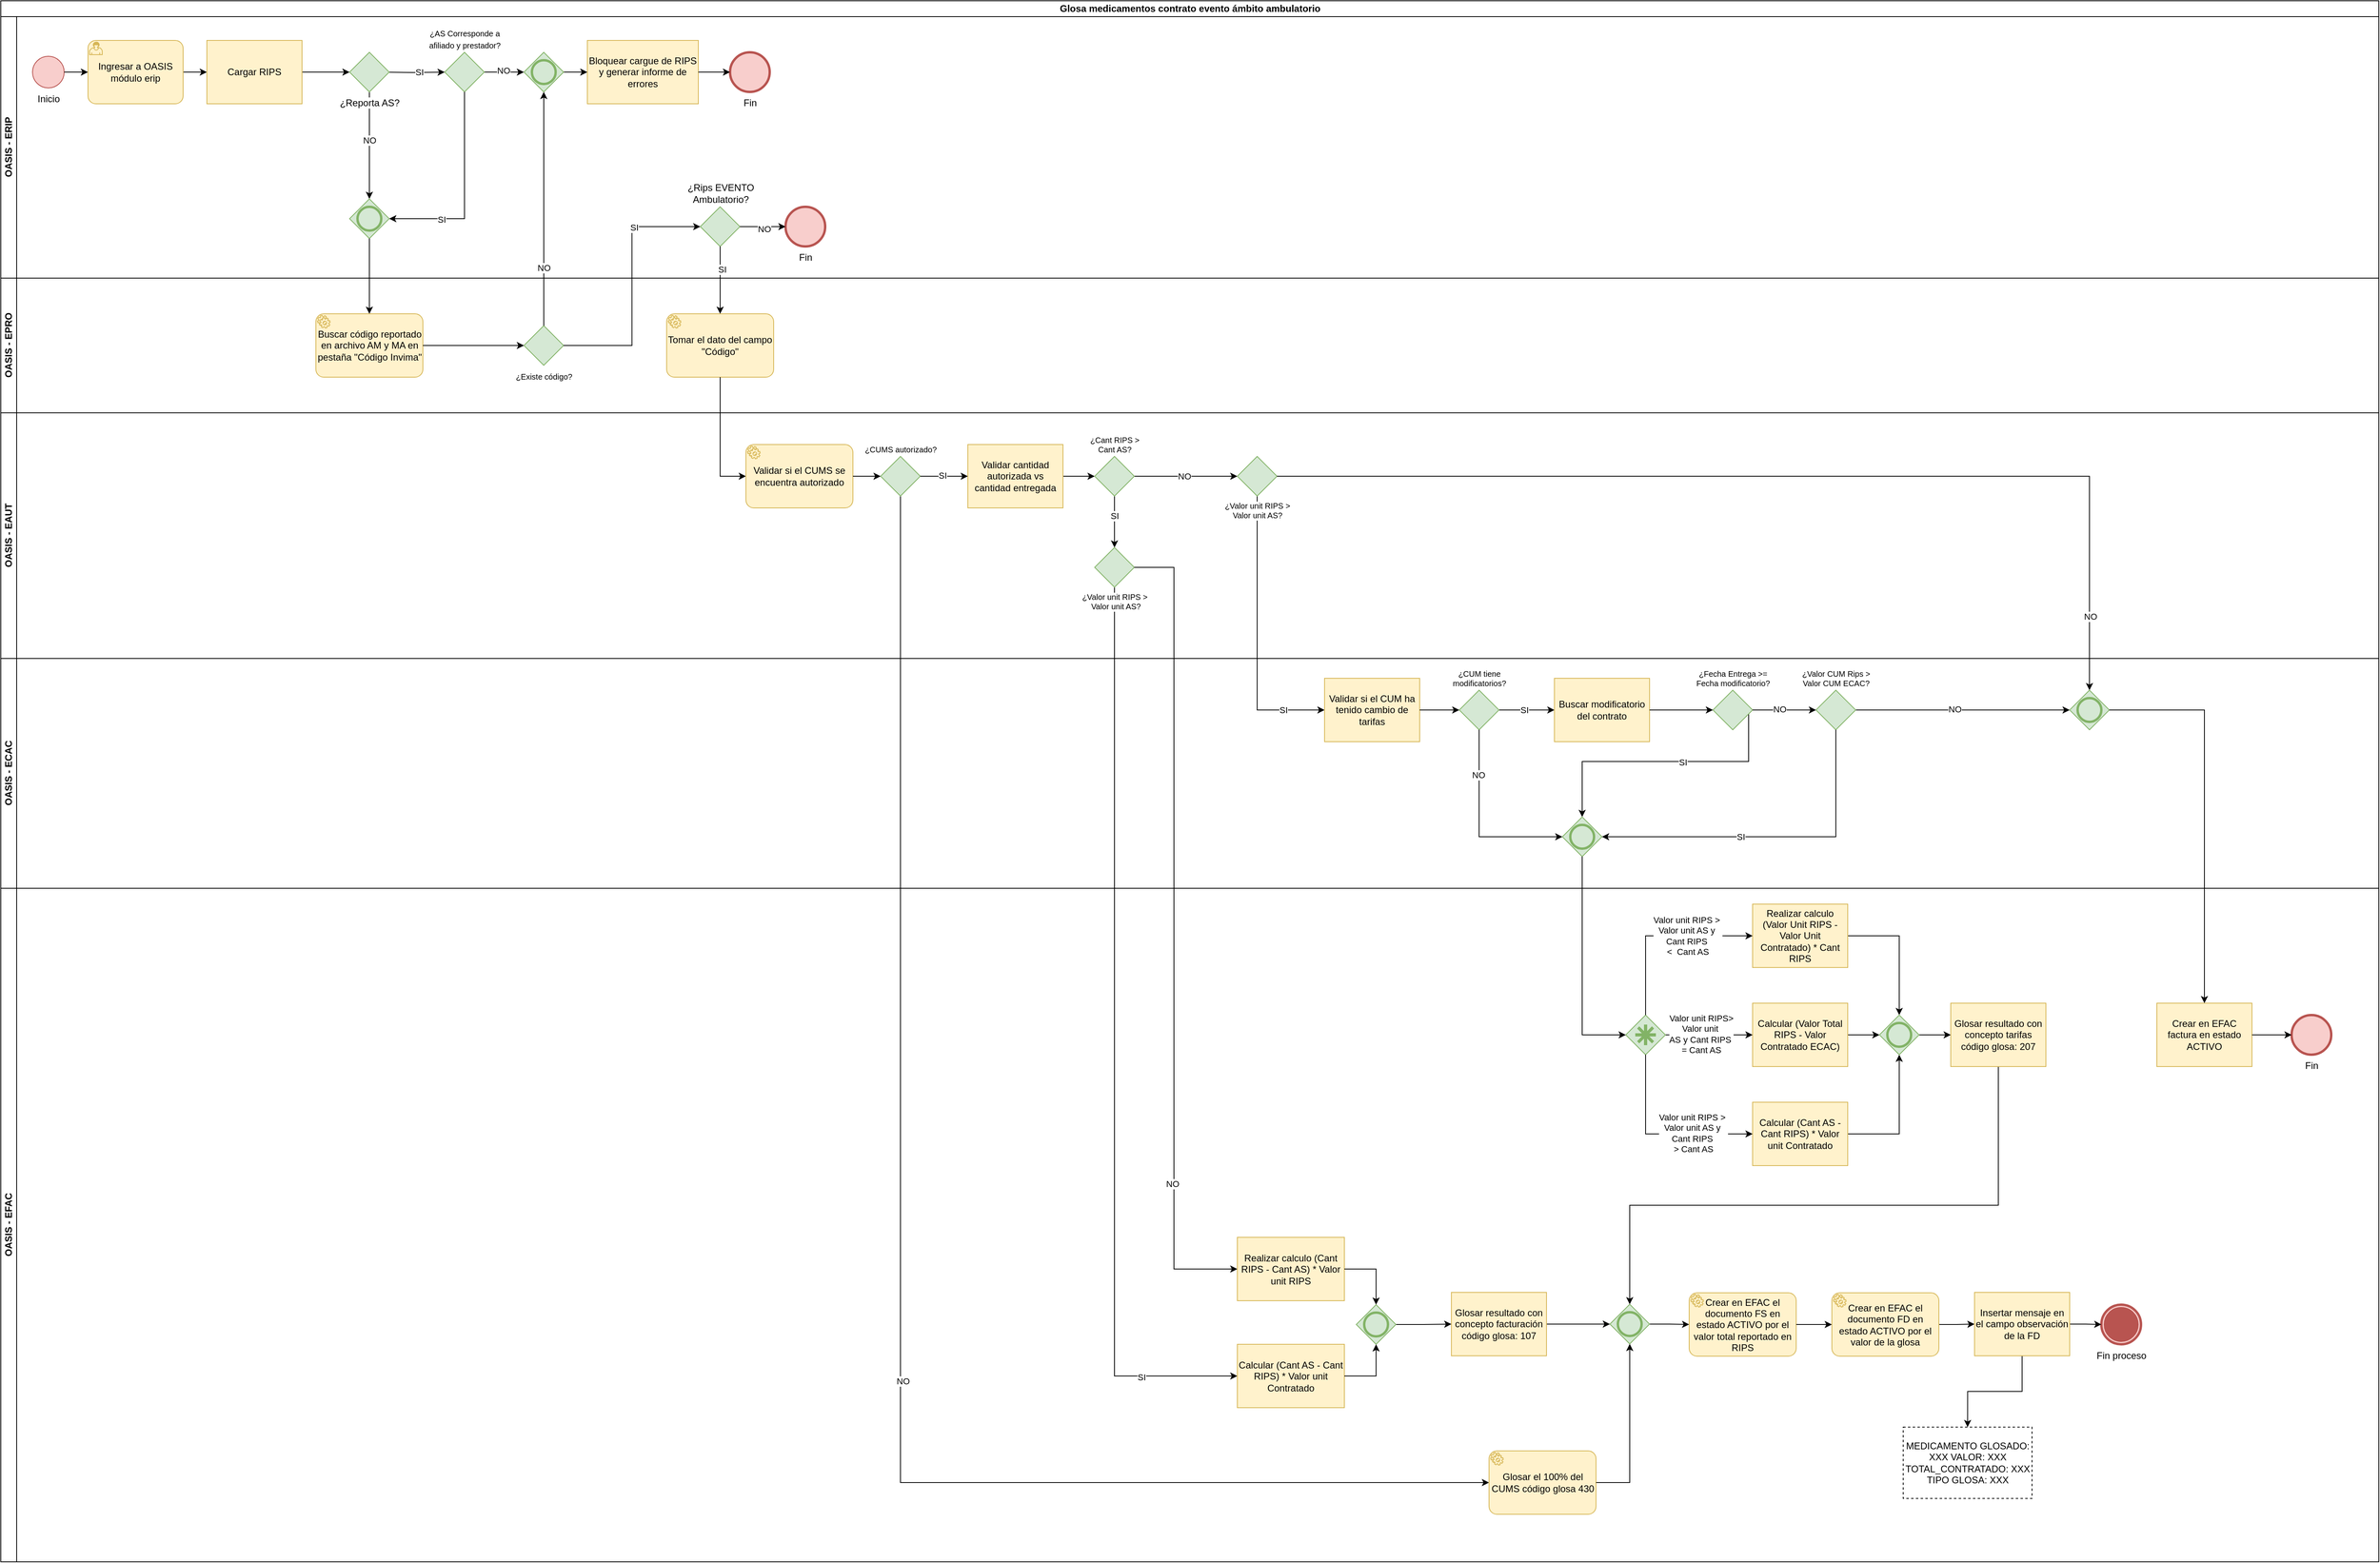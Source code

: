 <mxfile version="26.0.16">
  <diagram name="Página-1" id="6i_p-R7HKGtbfCE5hA1_">
    <mxGraphModel dx="1034" dy="690" grid="1" gridSize="10" guides="1" tooltips="1" connect="1" arrows="1" fold="1" page="1" pageScale="1" pageWidth="2000" pageHeight="1130" math="0" shadow="0">
      <root>
        <mxCell id="0" />
        <mxCell id="1" parent="0" />
        <mxCell id="3LwcX4oNFDxZzFYPkHVs-123" value="Glosa medicamentos contrato evento ámbito ambulatorio" style="swimlane;childLayout=stackLayout;resizeParent=1;resizeParentMax=0;horizontal=1;startSize=20;horizontalStack=0;html=1;" parent="1" vertex="1">
          <mxGeometry x="20" y="10" width="3000" height="1970" as="geometry" />
        </mxCell>
        <mxCell id="iVjvkwj3p_KeQu9TfVZr-87" style="edgeStyle=orthogonalEdgeStyle;rounded=0;orthogonalLoop=1;jettySize=auto;html=1;entryX=0;entryY=0.5;entryDx=0;entryDy=0;entryPerimeter=0;" parent="3LwcX4oNFDxZzFYPkHVs-123" source="iVjvkwj3p_KeQu9TfVZr-80" target="iVjvkwj3p_KeQu9TfVZr-60" edge="1">
          <mxGeometry relative="1" as="geometry">
            <mxPoint x="1640" y="895" as="targetPoint" />
            <Array as="points">
              <mxPoint x="1585" y="895" />
            </Array>
          </mxGeometry>
        </mxCell>
        <mxCell id="iVjvkwj3p_KeQu9TfVZr-92" value="SI" style="edgeLabel;html=1;align=center;verticalAlign=middle;resizable=0;points=[];" parent="iVjvkwj3p_KeQu9TfVZr-87" vertex="1" connectable="0">
          <mxGeometry x="0.713" relative="1" as="geometry">
            <mxPoint x="-1" as="offset" />
          </mxGeometry>
        </mxCell>
        <mxCell id="iVjvkwj3p_KeQu9TfVZr-85" style="edgeStyle=orthogonalEdgeStyle;rounded=0;orthogonalLoop=1;jettySize=auto;html=1;entryX=0;entryY=0.5;entryDx=0;entryDy=0;entryPerimeter=0;" parent="3LwcX4oNFDxZzFYPkHVs-123" source="iVjvkwj3p_KeQu9TfVZr-1" target="iVjvkwj3p_KeQu9TfVZr-309" edge="1">
          <mxGeometry relative="1" as="geometry">
            <Array as="points">
              <mxPoint x="1405" y="1735" />
            </Array>
          </mxGeometry>
        </mxCell>
        <mxCell id="iVjvkwj3p_KeQu9TfVZr-86" value="SI" style="edgeLabel;html=1;align=center;verticalAlign=middle;resizable=0;points=[];" parent="iVjvkwj3p_KeQu9TfVZr-85" vertex="1" connectable="0">
          <mxGeometry x="0.791" y="-1" relative="1" as="geometry">
            <mxPoint x="-1" as="offset" />
          </mxGeometry>
        </mxCell>
        <mxCell id="3LwcX4oNFDxZzFYPkHVs-124" value="OASIS - ERIP" style="swimlane;startSize=20;horizontal=0;html=1;" parent="3LwcX4oNFDxZzFYPkHVs-123" vertex="1">
          <mxGeometry y="20" width="3000" height="330" as="geometry" />
        </mxCell>
        <mxCell id="3LwcX4oNFDxZzFYPkHVs-130" value="Inicio" style="points=[[0.145,0.145,0],[0.5,0,0],[0.855,0.145,0],[1,0.5,0],[0.855,0.855,0],[0.5,1,0],[0.145,0.855,0],[0,0.5,0]];shape=mxgraph.bpmn.event;html=1;verticalLabelPosition=bottom;labelBackgroundColor=#ffffff;verticalAlign=top;align=center;perimeter=ellipsePerimeter;outlineConnect=0;aspect=fixed;outline=standard;symbol=general;fillColor=#f8cecc;strokeColor=#b85450;" parent="3LwcX4oNFDxZzFYPkHVs-124" vertex="1">
          <mxGeometry x="40" y="50" width="40" height="40" as="geometry" />
        </mxCell>
        <mxCell id="3LwcX4oNFDxZzFYPkHVs-133" style="edgeStyle=orthogonalEdgeStyle;rounded=0;orthogonalLoop=1;jettySize=auto;html=1;entryX=0;entryY=0.5;entryDx=0;entryDy=0;entryPerimeter=0;" parent="3LwcX4oNFDxZzFYPkHVs-124" source="3LwcX4oNFDxZzFYPkHVs-134" target="I6SyIY9X4S2mshl3AVVj-23" edge="1">
          <mxGeometry relative="1" as="geometry">
            <mxPoint x="270" y="70" as="targetPoint" />
          </mxGeometry>
        </mxCell>
        <mxCell id="3LwcX4oNFDxZzFYPkHVs-134" value="Ingresar a OASIS módulo erip" style="points=[[0.25,0,0],[0.5,0,0],[0.75,0,0],[1,0.25,0],[1,0.5,0],[1,0.75,0],[0.75,1,0],[0.5,1,0],[0.25,1,0],[0,0.75,0],[0,0.5,0],[0,0.25,0]];shape=mxgraph.bpmn.task;whiteSpace=wrap;rectStyle=rounded;size=10;html=1;container=1;expand=0;collapsible=0;taskMarker=user;fillColor=#fff2cc;strokeColor=#d6b656;" parent="3LwcX4oNFDxZzFYPkHVs-124" vertex="1">
          <mxGeometry x="110" y="30" width="120" height="80" as="geometry" />
        </mxCell>
        <mxCell id="3LwcX4oNFDxZzFYPkHVs-129" style="edgeStyle=orthogonalEdgeStyle;rounded=0;orthogonalLoop=1;jettySize=auto;html=1;entryX=0;entryY=0.5;entryDx=0;entryDy=0;entryPerimeter=0;" parent="3LwcX4oNFDxZzFYPkHVs-124" source="3LwcX4oNFDxZzFYPkHVs-130" target="3LwcX4oNFDxZzFYPkHVs-134" edge="1">
          <mxGeometry relative="1" as="geometry">
            <mxPoint x="110" y="70" as="targetPoint" />
          </mxGeometry>
        </mxCell>
        <mxCell id="iVjvkwj3p_KeQu9TfVZr-32" style="edgeStyle=orthogonalEdgeStyle;rounded=0;orthogonalLoop=1;jettySize=auto;html=1;" parent="3LwcX4oNFDxZzFYPkHVs-124" source="I6SyIY9X4S2mshl3AVVj-23" target="iVjvkwj3p_KeQu9TfVZr-31" edge="1">
          <mxGeometry relative="1" as="geometry" />
        </mxCell>
        <mxCell id="I6SyIY9X4S2mshl3AVVj-23" value="Cargar RIPS" style="points=[[0.25,0,0],[0.5,0,0],[0.75,0,0],[1,0.25,0],[1,0.5,0],[1,0.75,0],[0.75,1,0],[0.5,1,0],[0.25,1,0],[0,0.75,0],[0,0.5,0],[0,0.25,0]];shape=mxgraph.bpmn.task2;whiteSpace=wrap;rectStyle=rounded;size=10;html=1;container=1;expand=0;collapsible=0;taskMarker=user;fillColor=#fff2cc;strokeColor=#d6b656;" parent="3LwcX4oNFDxZzFYPkHVs-124" vertex="1">
          <mxGeometry x="260" y="30" width="120" height="80" as="geometry" />
        </mxCell>
        <mxCell id="M_9tR8TZ_ZrpfwXMIzji-4" value="Bloquear cargue de RIPS y generar informe de errores" style="points=[[0.25,0,0],[0.5,0,0],[0.75,0,0],[1,0.25,0],[1,0.5,0],[1,0.75,0],[0.75,1,0],[0.5,1,0],[0.25,1,0],[0,0.75,0],[0,0.5,0],[0,0.25,0]];shape=mxgraph.bpmn.task2;whiteSpace=wrap;rectStyle=rounded;size=10;html=1;container=1;expand=0;collapsible=0;taskMarker=script;fillColor=#fff2cc;strokeColor=#d6b656;" parent="3LwcX4oNFDxZzFYPkHVs-124" vertex="1">
          <mxGeometry x="740" y="30" width="140" height="80" as="geometry" />
        </mxCell>
        <mxCell id="M_9tR8TZ_ZrpfwXMIzji-8" value="¿Rips EVENTO &lt;br&gt;Ambulatorio?" style="points=[[0.25,0.25,0],[0.5,0,0],[0.75,0.25,0],[1,0.5,0],[0.75,0.75,0],[0.5,1,0],[0.25,0.75,0],[0,0.5,0]];shape=mxgraph.bpmn.gateway2;html=1;verticalLabelPosition=top;labelBackgroundColor=#ffffff;verticalAlign=bottom;align=center;perimeter=rhombusPerimeter;outlineConnect=0;outline=none;symbol=none;fillColor=#d5e8d4;strokeColor=#82b366;labelPosition=center;" parent="3LwcX4oNFDxZzFYPkHVs-124" vertex="1">
          <mxGeometry x="882.5" y="240" width="50" height="50" as="geometry" />
        </mxCell>
        <mxCell id="M_9tR8TZ_ZrpfwXMIzji-11" value="Fin" style="points=[[0.145,0.145,0],[0.5,0,0],[0.855,0.145,0],[1,0.5,0],[0.855,0.855,0],[0.5,1,0],[0.145,0.855,0],[0,0.5,0]];shape=mxgraph.bpmn.event;html=1;verticalLabelPosition=bottom;labelBackgroundColor=#ffffff;verticalAlign=top;align=center;perimeter=ellipsePerimeter;outlineConnect=0;aspect=fixed;outline=end;symbol=terminate2;fillColor=#f8cecc;strokeColor=#b85450;" parent="3LwcX4oNFDxZzFYPkHVs-124" vertex="1">
          <mxGeometry x="990" y="240" width="50" height="50" as="geometry" />
        </mxCell>
        <mxCell id="M_9tR8TZ_ZrpfwXMIzji-10" style="edgeStyle=orthogonalEdgeStyle;rounded=0;orthogonalLoop=1;jettySize=auto;html=1;" parent="3LwcX4oNFDxZzFYPkHVs-124" source="M_9tR8TZ_ZrpfwXMIzji-8" target="M_9tR8TZ_ZrpfwXMIzji-11" edge="1">
          <mxGeometry relative="1" as="geometry">
            <mxPoint x="1147" y="210" as="targetPoint" />
          </mxGeometry>
        </mxCell>
        <mxCell id="M_9tR8TZ_ZrpfwXMIzji-16" value="NO" style="edgeLabel;html=1;align=center;verticalAlign=middle;resizable=0;points=[];" parent="M_9tR8TZ_ZrpfwXMIzji-10" vertex="1" connectable="0">
          <mxGeometry x="0.059" y="-1" relative="1" as="geometry">
            <mxPoint y="2" as="offset" />
          </mxGeometry>
        </mxCell>
        <mxCell id="M_9tR8TZ_ZrpfwXMIzji-21" style="edgeStyle=orthogonalEdgeStyle;rounded=0;orthogonalLoop=1;jettySize=auto;html=1;" parent="3LwcX4oNFDxZzFYPkHVs-124" source="M_9tR8TZ_ZrpfwXMIzji-17" target="M_9tR8TZ_ZrpfwXMIzji-20" edge="1">
          <mxGeometry relative="1" as="geometry" />
        </mxCell>
        <mxCell id="M_9tR8TZ_ZrpfwXMIzji-24" value="NO" style="edgeLabel;html=1;align=center;verticalAlign=middle;resizable=0;points=[];" parent="M_9tR8TZ_ZrpfwXMIzji-21" vertex="1" connectable="0">
          <mxGeometry x="-0.037" y="1" relative="1" as="geometry">
            <mxPoint y="-1" as="offset" />
          </mxGeometry>
        </mxCell>
        <mxCell id="M_9tR8TZ_ZrpfwXMIzji-17" value="&lt;font size=&quot;1&quot;&gt;¿AS Corresponde a &lt;br&gt;afiliado y prestador?&lt;/font&gt;" style="points=[[0.25,0.25,0],[0.5,0,0],[0.75,0.25,0],[1,0.5,0],[0.75,0.75,0],[0.5,1,0],[0.25,0.75,0],[0,0.5,0]];shape=mxgraph.bpmn.gateway2;html=1;verticalLabelPosition=top;labelBackgroundColor=#ffffff;verticalAlign=bottom;align=center;perimeter=rhombusPerimeter;outlineConnect=0;outline=none;symbol=none;fillColor=#d5e8d4;strokeColor=#82b366;labelPosition=center;" parent="3LwcX4oNFDxZzFYPkHVs-124" vertex="1">
          <mxGeometry x="560" y="45" width="50" height="50" as="geometry" />
        </mxCell>
        <mxCell id="M_9tR8TZ_ZrpfwXMIzji-25" style="edgeStyle=orthogonalEdgeStyle;rounded=0;orthogonalLoop=1;jettySize=auto;html=1;" parent="3LwcX4oNFDxZzFYPkHVs-124" source="M_9tR8TZ_ZrpfwXMIzji-20" target="M_9tR8TZ_ZrpfwXMIzji-4" edge="1">
          <mxGeometry relative="1" as="geometry" />
        </mxCell>
        <mxCell id="M_9tR8TZ_ZrpfwXMIzji-20" value="" style="points=[[0.25,0.25,0],[0.5,0,0],[0.75,0.25,0],[1,0.5,0],[0.75,0.75,0],[0.5,1,0],[0.25,0.75,0],[0,0.5,0]];shape=mxgraph.bpmn.gateway2;html=1;verticalLabelPosition=bottom;labelBackgroundColor=#ffffff;verticalAlign=top;align=center;perimeter=rhombusPerimeter;outlineConnect=0;outline=end;symbol=general;fillColor=#d5e8d4;strokeColor=#82b366;" parent="3LwcX4oNFDxZzFYPkHVs-124" vertex="1">
          <mxGeometry x="660" y="45" width="50" height="50" as="geometry" />
        </mxCell>
        <mxCell id="M_9tR8TZ_ZrpfwXMIzji-14" value="Fin" style="points=[[0.145,0.145,0],[0.5,0,0],[0.855,0.145,0],[1,0.5,0],[0.855,0.855,0],[0.5,1,0],[0.145,0.855,0],[0,0.5,0]];shape=mxgraph.bpmn.event;html=1;verticalLabelPosition=bottom;labelBackgroundColor=#ffffff;verticalAlign=top;align=center;perimeter=ellipsePerimeter;outlineConnect=0;aspect=fixed;outline=end;symbol=terminate2;fillColor=#f8cecc;strokeColor=#b85450;" parent="3LwcX4oNFDxZzFYPkHVs-124" vertex="1">
          <mxGeometry x="920" y="45" width="50" height="50" as="geometry" />
        </mxCell>
        <mxCell id="M_9tR8TZ_ZrpfwXMIzji-13" style="edgeStyle=orthogonalEdgeStyle;rounded=0;orthogonalLoop=1;jettySize=auto;html=1;" parent="3LwcX4oNFDxZzFYPkHVs-124" source="M_9tR8TZ_ZrpfwXMIzji-4" target="M_9tR8TZ_ZrpfwXMIzji-14" edge="1">
          <mxGeometry relative="1" as="geometry">
            <mxPoint x="1197" y="75" as="targetPoint" />
          </mxGeometry>
        </mxCell>
        <mxCell id="iVjvkwj3p_KeQu9TfVZr-29" style="edgeStyle=orthogonalEdgeStyle;rounded=0;orthogonalLoop=1;jettySize=auto;html=1;" parent="3LwcX4oNFDxZzFYPkHVs-124" target="M_9tR8TZ_ZrpfwXMIzji-17" edge="1">
          <mxGeometry relative="1" as="geometry">
            <mxPoint x="480" y="70" as="sourcePoint" />
          </mxGeometry>
        </mxCell>
        <mxCell id="iVjvkwj3p_KeQu9TfVZr-33" value="SI" style="edgeLabel;html=1;align=center;verticalAlign=middle;resizable=0;points=[];" parent="iVjvkwj3p_KeQu9TfVZr-29" vertex="1" connectable="0">
          <mxGeometry x="0.21" relative="1" as="geometry">
            <mxPoint as="offset" />
          </mxGeometry>
        </mxCell>
        <mxCell id="iVjvkwj3p_KeQu9TfVZr-38" style="edgeStyle=orthogonalEdgeStyle;rounded=0;orthogonalLoop=1;jettySize=auto;html=1;" parent="3LwcX4oNFDxZzFYPkHVs-124" source="iVjvkwj3p_KeQu9TfVZr-31" target="iVjvkwj3p_KeQu9TfVZr-36" edge="1">
          <mxGeometry relative="1" as="geometry" />
        </mxCell>
        <mxCell id="iVjvkwj3p_KeQu9TfVZr-42" value="NO" style="edgeLabel;html=1;align=center;verticalAlign=middle;resizable=0;points=[];" parent="iVjvkwj3p_KeQu9TfVZr-38" vertex="1" connectable="0">
          <mxGeometry x="-0.096" relative="1" as="geometry">
            <mxPoint as="offset" />
          </mxGeometry>
        </mxCell>
        <mxCell id="iVjvkwj3p_KeQu9TfVZr-31" value="¿Reporta AS?" style="points=[[0.25,0.25,0],[0.5,0,0],[0.75,0.25,0],[1,0.5,0],[0.75,0.75,0],[0.5,1,0],[0.25,0.75,0],[0,0.5,0]];shape=mxgraph.bpmn.gateway2;html=1;verticalLabelPosition=bottom;labelBackgroundColor=#ffffff;verticalAlign=top;align=center;perimeter=rhombusPerimeter;outlineConnect=0;outline=none;symbol=none;fillColor=#d5e8d4;strokeColor=#82b366;" parent="3LwcX4oNFDxZzFYPkHVs-124" vertex="1">
          <mxGeometry x="440" y="45" width="50" height="50" as="geometry" />
        </mxCell>
        <mxCell id="iVjvkwj3p_KeQu9TfVZr-36" value="" style="points=[[0.25,0.25,0],[0.5,0,0],[0.75,0.25,0],[1,0.5,0],[0.75,0.75,0],[0.5,1,0],[0.25,0.75,0],[0,0.5,0]];shape=mxgraph.bpmn.gateway2;html=1;verticalLabelPosition=bottom;labelBackgroundColor=#ffffff;verticalAlign=top;align=center;perimeter=rhombusPerimeter;outlineConnect=0;outline=end;symbol=general;fillColor=#d5e8d4;strokeColor=#82b366;" parent="3LwcX4oNFDxZzFYPkHVs-124" vertex="1">
          <mxGeometry x="440" y="230" width="50" height="50" as="geometry" />
        </mxCell>
        <mxCell id="iVjvkwj3p_KeQu9TfVZr-40" style="edgeStyle=orthogonalEdgeStyle;rounded=0;orthogonalLoop=1;jettySize=auto;html=1;entryX=1;entryY=0.5;entryDx=0;entryDy=0;entryPerimeter=0;" parent="3LwcX4oNFDxZzFYPkHVs-124" source="M_9tR8TZ_ZrpfwXMIzji-17" target="iVjvkwj3p_KeQu9TfVZr-36" edge="1">
          <mxGeometry relative="1" as="geometry">
            <Array as="points">
              <mxPoint x="585" y="255" />
            </Array>
          </mxGeometry>
        </mxCell>
        <mxCell id="iVjvkwj3p_KeQu9TfVZr-41" value="SI" style="edgeLabel;html=1;align=center;verticalAlign=middle;resizable=0;points=[];" parent="iVjvkwj3p_KeQu9TfVZr-40" vertex="1" connectable="0">
          <mxGeometry x="0.482" y="1" relative="1" as="geometry">
            <mxPoint as="offset" />
          </mxGeometry>
        </mxCell>
        <mxCell id="3LwcX4oNFDxZzFYPkHVs-125" value="OASIS - EPRO" style="swimlane;startSize=20;horizontal=0;html=1;" parent="3LwcX4oNFDxZzFYPkHVs-123" vertex="1">
          <mxGeometry y="350" width="3000" height="170" as="geometry" />
        </mxCell>
        <mxCell id="3LwcX4oNFDxZzFYPkHVs-8" value="Buscar código reportado en archivo AM y MA en pestaña &quot;Código Invima&quot;" style="points=[[0.25,0,0],[0.5,0,0],[0.75,0,0],[1,0.25,0],[1,0.5,0],[1,0.75,0],[0.75,1,0],[0.5,1,0],[0.25,1,0],[0,0.75,0],[0,0.5,0],[0,0.25,0]];shape=mxgraph.bpmn.task;whiteSpace=wrap;rectStyle=rounded;size=10;html=1;container=1;expand=0;collapsible=0;taskMarker=service;fillColor=#fff2cc;strokeColor=#d6b656;" parent="3LwcX4oNFDxZzFYPkHVs-125" vertex="1">
          <mxGeometry x="397.5" y="45" width="135" height="80" as="geometry" />
        </mxCell>
        <mxCell id="3LwcX4oNFDxZzFYPkHVs-9" value="&lt;font size=&quot;1&quot;&gt;¿Existe código?&lt;/font&gt;" style="points=[[0.25,0.25,0],[0.5,0,0],[0.75,0.25,0],[1,0.5,0],[0.75,0.75,0],[0.5,1,0],[0.25,0.75,0],[0,0.5,0]];shape=mxgraph.bpmn.gateway2;html=1;verticalLabelPosition=bottom;labelBackgroundColor=#ffffff;verticalAlign=top;align=center;perimeter=rhombusPerimeter;outlineConnect=0;outline=none;symbol=none;fillColor=#d5e8d4;strokeColor=#82b366;labelPosition=center;" parent="3LwcX4oNFDxZzFYPkHVs-125" vertex="1">
          <mxGeometry x="660" y="60" width="50" height="50" as="geometry" />
        </mxCell>
        <mxCell id="3LwcX4oNFDxZzFYPkHVs-10" style="edgeStyle=orthogonalEdgeStyle;rounded=0;orthogonalLoop=1;jettySize=auto;html=1;" parent="3LwcX4oNFDxZzFYPkHVs-125" source="3LwcX4oNFDxZzFYPkHVs-8" target="3LwcX4oNFDxZzFYPkHVs-9" edge="1">
          <mxGeometry relative="1" as="geometry" />
        </mxCell>
        <mxCell id="3LwcX4oNFDxZzFYPkHVs-12" value="Tomar el dato del campo &quot;Código&quot;" style="points=[[0.25,0,0],[0.5,0,0],[0.75,0,0],[1,0.25,0],[1,0.5,0],[1,0.75,0],[0.75,1,0],[0.5,1,0],[0.25,1,0],[0,0.75,0],[0,0.5,0],[0,0.25,0]];shape=mxgraph.bpmn.task;whiteSpace=wrap;rectStyle=rounded;size=10;html=1;container=1;expand=0;collapsible=0;taskMarker=service;fillColor=#fff2cc;strokeColor=#d6b656;" parent="3LwcX4oNFDxZzFYPkHVs-125" vertex="1">
          <mxGeometry x="840" y="45" width="135" height="80" as="geometry" />
        </mxCell>
        <mxCell id="Vrwh3DZQy4N4ysGJemR1-6" style="edgeStyle=orthogonalEdgeStyle;rounded=0;orthogonalLoop=1;jettySize=auto;html=1;entryX=0;entryY=0.5;entryDx=0;entryDy=0;entryPerimeter=0;exitX=0.5;exitY=1;exitDx=0;exitDy=0;exitPerimeter=0;" parent="3LwcX4oNFDxZzFYPkHVs-123" source="3LwcX4oNFDxZzFYPkHVs-140" target="iVjvkwj3p_KeQu9TfVZr-284" edge="1">
          <mxGeometry relative="1" as="geometry" />
        </mxCell>
        <mxCell id="Vrwh3DZQy4N4ysGJemR1-7" value="NO" style="edgeLabel;html=1;align=center;verticalAlign=middle;resizable=0;points=[];" parent="Vrwh3DZQy4N4ysGJemR1-6" vertex="1" connectable="0">
          <mxGeometry x="0.124" y="3" relative="1" as="geometry">
            <mxPoint as="offset" />
          </mxGeometry>
        </mxCell>
        <mxCell id="M_9tR8TZ_ZrpfwXMIzji-9" style="edgeStyle=orthogonalEdgeStyle;rounded=0;orthogonalLoop=1;jettySize=auto;html=1;" parent="3LwcX4oNFDxZzFYPkHVs-123" source="M_9tR8TZ_ZrpfwXMIzji-8" target="3LwcX4oNFDxZzFYPkHVs-12" edge="1">
          <mxGeometry relative="1" as="geometry" />
        </mxCell>
        <mxCell id="M_9tR8TZ_ZrpfwXMIzji-15" value="SI" style="edgeLabel;html=1;align=center;verticalAlign=middle;resizable=0;points=[];" parent="M_9tR8TZ_ZrpfwXMIzji-9" vertex="1" connectable="0">
          <mxGeometry x="-0.333" y="2" relative="1" as="geometry">
            <mxPoint as="offset" />
          </mxGeometry>
        </mxCell>
        <mxCell id="M_9tR8TZ_ZrpfwXMIzji-22" style="edgeStyle=orthogonalEdgeStyle;rounded=0;orthogonalLoop=1;jettySize=auto;html=1;" parent="3LwcX4oNFDxZzFYPkHVs-123" source="3LwcX4oNFDxZzFYPkHVs-9" target="M_9tR8TZ_ZrpfwXMIzji-20" edge="1">
          <mxGeometry relative="1" as="geometry" />
        </mxCell>
        <mxCell id="M_9tR8TZ_ZrpfwXMIzji-23" value="NO" style="edgeLabel;html=1;align=center;verticalAlign=middle;resizable=0;points=[];" parent="M_9tR8TZ_ZrpfwXMIzji-22" vertex="1" connectable="0">
          <mxGeometry x="-0.504" relative="1" as="geometry">
            <mxPoint as="offset" />
          </mxGeometry>
        </mxCell>
        <mxCell id="M_9tR8TZ_ZrpfwXMIzji-26" style="edgeStyle=orthogonalEdgeStyle;rounded=0;orthogonalLoop=1;jettySize=auto;html=1;entryX=0;entryY=0.5;entryDx=0;entryDy=0;entryPerimeter=0;" parent="3LwcX4oNFDxZzFYPkHVs-123" source="3LwcX4oNFDxZzFYPkHVs-9" target="M_9tR8TZ_ZrpfwXMIzji-8" edge="1">
          <mxGeometry relative="1" as="geometry" />
        </mxCell>
        <mxCell id="M_9tR8TZ_ZrpfwXMIzji-27" value="SI" style="edgeLabel;html=1;align=center;verticalAlign=middle;resizable=0;points=[];" parent="M_9tR8TZ_ZrpfwXMIzji-26" vertex="1" connectable="0">
          <mxGeometry x="0.478" y="-1" relative="1" as="geometry">
            <mxPoint as="offset" />
          </mxGeometry>
        </mxCell>
        <mxCell id="M_9tR8TZ_ZrpfwXMIzji-28" style="edgeStyle=orthogonalEdgeStyle;rounded=0;orthogonalLoop=1;jettySize=auto;html=1;entryX=0;entryY=0.5;entryDx=0;entryDy=0;entryPerimeter=0;exitX=0.5;exitY=1;exitDx=0;exitDy=0;exitPerimeter=0;" parent="3LwcX4oNFDxZzFYPkHVs-123" source="3LwcX4oNFDxZzFYPkHVs-12" target="3LwcX4oNFDxZzFYPkHVs-30" edge="1">
          <mxGeometry relative="1" as="geometry" />
        </mxCell>
        <mxCell id="iVjvkwj3p_KeQu9TfVZr-39" style="edgeStyle=orthogonalEdgeStyle;rounded=0;orthogonalLoop=1;jettySize=auto;html=1;" parent="3LwcX4oNFDxZzFYPkHVs-123" source="iVjvkwj3p_KeQu9TfVZr-36" target="3LwcX4oNFDxZzFYPkHVs-8" edge="1">
          <mxGeometry relative="1" as="geometry" />
        </mxCell>
        <mxCell id="3LwcX4oNFDxZzFYPkHVs-126" value="OASIS - EAUT" style="swimlane;startSize=20;horizontal=0;html=1;" parent="3LwcX4oNFDxZzFYPkHVs-123" vertex="1">
          <mxGeometry y="520" width="3000" height="310" as="geometry" />
        </mxCell>
        <mxCell id="3LwcX4oNFDxZzFYPkHVs-30" value="Validar si el CUMS se encuentra autorizado" style="points=[[0.25,0,0],[0.5,0,0],[0.75,0,0],[1,0.25,0],[1,0.5,0],[1,0.75,0],[0.75,1,0],[0.5,1,0],[0.25,1,0],[0,0.75,0],[0,0.5,0],[0,0.25,0]];shape=mxgraph.bpmn.task;whiteSpace=wrap;rectStyle=rounded;size=10;html=1;container=1;expand=0;collapsible=0;taskMarker=service;fillColor=#fff2cc;strokeColor=#d6b656;" parent="3LwcX4oNFDxZzFYPkHVs-126" vertex="1">
          <mxGeometry x="940" y="40" width="135" height="80" as="geometry" />
        </mxCell>
        <mxCell id="3LwcX4oNFDxZzFYPkHVs-140" value="&lt;font size=&quot;1&quot;&gt;¿CUMS autorizado?&lt;/font&gt;" style="points=[[0.25,0.25,0],[0.5,0,0],[0.75,0.25,0],[1,0.5,0],[0.75,0.75,0],[0.5,1,0],[0.25,0.75,0],[0,0.5,0]];shape=mxgraph.bpmn.gateway2;html=1;verticalLabelPosition=top;labelBackgroundColor=#ffffff;verticalAlign=bottom;align=center;perimeter=rhombusPerimeter;outlineConnect=0;outline=none;symbol=none;fillColor=#d5e8d4;strokeColor=#82b366;labelPosition=center;" parent="3LwcX4oNFDxZzFYPkHVs-126" vertex="1">
          <mxGeometry x="1110" y="55" width="50" height="50" as="geometry" />
        </mxCell>
        <mxCell id="Vrwh3DZQy4N4ysGJemR1-9" style="edgeStyle=orthogonalEdgeStyle;rounded=0;orthogonalLoop=1;jettySize=auto;html=1;" parent="3LwcX4oNFDxZzFYPkHVs-126" source="Vrwh3DZQy4N4ysGJemR1-3" target="M_9tR8TZ_ZrpfwXMIzji-45" edge="1">
          <mxGeometry relative="1" as="geometry" />
        </mxCell>
        <mxCell id="Vrwh3DZQy4N4ysGJemR1-3" value="Validar cantidad autorizada vs cantidad entregada" style="points=[[0.25,0,0],[0.5,0,0],[0.75,0,0],[1,0.25,0],[1,0.5,0],[1,0.75,0],[0.75,1,0],[0.5,1,0],[0.25,1,0],[0,0.75,0],[0,0.5,0],[0,0.25,0]];shape=mxgraph.bpmn.task2;whiteSpace=wrap;rectStyle=rounded;size=10;html=1;container=1;expand=0;collapsible=0;taskMarker=script;fillColor=#fff2cc;strokeColor=#d6b656;" parent="3LwcX4oNFDxZzFYPkHVs-126" vertex="1">
          <mxGeometry x="1220" y="40" width="120" height="80" as="geometry" />
        </mxCell>
        <mxCell id="Vrwh3DZQy4N4ysGJemR1-5" style="edgeStyle=orthogonalEdgeStyle;rounded=0;orthogonalLoop=1;jettySize=auto;html=1;entryX=0;entryY=0.5;entryDx=0;entryDy=0;entryPerimeter=0;" parent="3LwcX4oNFDxZzFYPkHVs-126" source="3LwcX4oNFDxZzFYPkHVs-30" target="3LwcX4oNFDxZzFYPkHVs-140" edge="1">
          <mxGeometry relative="1" as="geometry" />
        </mxCell>
        <mxCell id="I6SyIY9X4S2mshl3AVVj-28" style="edgeStyle=orthogonalEdgeStyle;rounded=0;orthogonalLoop=1;jettySize=auto;html=1;exitX=1;exitY=0.5;exitDx=0;exitDy=0;exitPerimeter=0;entryX=0;entryY=0.5;entryDx=0;entryDy=0;entryPerimeter=0;" parent="3LwcX4oNFDxZzFYPkHVs-126" source="3LwcX4oNFDxZzFYPkHVs-140" target="Vrwh3DZQy4N4ysGJemR1-3" edge="1">
          <mxGeometry relative="1" as="geometry" />
        </mxCell>
        <mxCell id="I6SyIY9X4S2mshl3AVVj-29" value="SI" style="edgeLabel;html=1;align=center;verticalAlign=middle;resizable=0;points=[];" parent="I6SyIY9X4S2mshl3AVVj-28" vertex="1" connectable="0">
          <mxGeometry x="-0.067" y="2" relative="1" as="geometry">
            <mxPoint y="1" as="offset" />
          </mxGeometry>
        </mxCell>
        <mxCell id="M_9tR8TZ_ZrpfwXMIzji-48" style="edgeStyle=orthogonalEdgeStyle;rounded=0;orthogonalLoop=1;jettySize=auto;html=1;entryX=0;entryY=0.5;entryDx=0;entryDy=0;entryPerimeter=0;" parent="3LwcX4oNFDxZzFYPkHVs-126" source="M_9tR8TZ_ZrpfwXMIzji-45" target="iVjvkwj3p_KeQu9TfVZr-80" edge="1">
          <mxGeometry relative="1" as="geometry">
            <mxPoint x="1530" y="80.0" as="targetPoint" />
          </mxGeometry>
        </mxCell>
        <mxCell id="M_9tR8TZ_ZrpfwXMIzji-49" value="NO" style="edgeLabel;html=1;align=center;verticalAlign=middle;resizable=0;points=[];" parent="M_9tR8TZ_ZrpfwXMIzji-48" vertex="1" connectable="0">
          <mxGeometry x="0.109" y="-1" relative="1" as="geometry">
            <mxPoint x="-9" y="-1" as="offset" />
          </mxGeometry>
        </mxCell>
        <mxCell id="iVjvkwj3p_KeQu9TfVZr-83" style="edgeStyle=orthogonalEdgeStyle;rounded=0;orthogonalLoop=1;jettySize=auto;html=1;" parent="3LwcX4oNFDxZzFYPkHVs-126" source="M_9tR8TZ_ZrpfwXMIzji-45" target="iVjvkwj3p_KeQu9TfVZr-1" edge="1">
          <mxGeometry relative="1" as="geometry" />
        </mxCell>
        <mxCell id="iVjvkwj3p_KeQu9TfVZr-84" value="SI" style="edgeLabel;html=1;align=center;verticalAlign=middle;resizable=0;points=[];" parent="iVjvkwj3p_KeQu9TfVZr-83" vertex="1" connectable="0">
          <mxGeometry x="-0.231" y="-1" relative="1" as="geometry">
            <mxPoint x="1" as="offset" />
          </mxGeometry>
        </mxCell>
        <mxCell id="M_9tR8TZ_ZrpfwXMIzji-45" value="¿Cant RIPS &amp;gt; &lt;br&gt;Cant AS?" style="points=[[0.25,0.25,0],[0.5,0,0],[0.75,0.25,0],[1,0.5,0],[0.75,0.75,0],[0.5,1,0],[0.25,0.75,0],[0,0.5,0]];shape=mxgraph.bpmn.gateway2;html=1;verticalLabelPosition=top;labelBackgroundColor=#ffffff;verticalAlign=bottom;align=center;perimeter=rhombusPerimeter;outlineConnect=0;outline=none;symbol=none;fillColor=#d5e8d4;strokeColor=#82b366;fontSize=10;labelPosition=center;" parent="3LwcX4oNFDxZzFYPkHVs-126" vertex="1">
          <mxGeometry x="1380" y="55" width="50" height="50" as="geometry" />
        </mxCell>
        <mxCell id="iVjvkwj3p_KeQu9TfVZr-80" value="¿Valor unit RIPS &amp;gt; &lt;br&gt;Valor unit AS?" style="points=[[0.25,0.25,0],[0.5,0,0],[0.75,0.25,0],[1,0.5,0],[0.75,0.75,0],[0.5,1,0],[0.25,0.75,0],[0,0.5,0]];shape=mxgraph.bpmn.gateway2;html=1;verticalLabelPosition=bottom;labelBackgroundColor=#ffffff;verticalAlign=top;align=center;perimeter=rhombusPerimeter;outlineConnect=0;outline=none;symbol=none;fillColor=#d5e8d4;strokeColor=#82b366;fontSize=10;" parent="3LwcX4oNFDxZzFYPkHVs-126" vertex="1">
          <mxGeometry x="1560" y="55" width="50" height="50" as="geometry" />
        </mxCell>
        <mxCell id="iVjvkwj3p_KeQu9TfVZr-1" value="¿Valor unit RIPS &amp;gt;&lt;br&gt;&amp;nbsp;Valor unit AS?" style="points=[[0.25,0.25,0],[0.5,0,0],[0.75,0.25,0],[1,0.5,0],[0.75,0.75,0],[0.5,1,0],[0.25,0.75,0],[0,0.5,0]];shape=mxgraph.bpmn.gateway2;html=1;verticalLabelPosition=bottom;labelBackgroundColor=#ffffff;verticalAlign=top;align=center;perimeter=rhombusPerimeter;outlineConnect=0;outline=none;symbol=none;fillColor=#d5e8d4;strokeColor=#82b366;fontSize=10;" parent="3LwcX4oNFDxZzFYPkHVs-126" vertex="1">
          <mxGeometry x="1380" y="170" width="50" height="50" as="geometry" />
        </mxCell>
        <mxCell id="I6SyIY9X4S2mshl3AVVj-19" value="OASIS - ECAC" style="swimlane;startSize=20;horizontal=0;html=1;" parent="3LwcX4oNFDxZzFYPkHVs-123" vertex="1">
          <mxGeometry y="830" width="3000" height="290" as="geometry" />
        </mxCell>
        <mxCell id="iVjvkwj3p_KeQu9TfVZr-60" value="Validar si el CUM ha tenido cambio de tarifas" style="points=[[0.25,0,0],[0.5,0,0],[0.75,0,0],[1,0.25,0],[1,0.5,0],[1,0.75,0],[0.75,1,0],[0.5,1,0],[0.25,1,0],[0,0.75,0],[0,0.5,0],[0,0.25,0]];shape=mxgraph.bpmn.task2;whiteSpace=wrap;rectStyle=rounded;size=10;html=1;container=1;expand=0;collapsible=0;taskMarker=script;fillColor=#fff2cc;strokeColor=#d6b656;" parent="I6SyIY9X4S2mshl3AVVj-19" vertex="1">
          <mxGeometry x="1670" y="25" width="120" height="80" as="geometry" />
        </mxCell>
        <mxCell id="iVjvkwj3p_KeQu9TfVZr-97" style="edgeStyle=orthogonalEdgeStyle;rounded=0;orthogonalLoop=1;jettySize=auto;html=1;" parent="I6SyIY9X4S2mshl3AVVj-19" source="iVjvkwj3p_KeQu9TfVZr-62" target="iVjvkwj3p_KeQu9TfVZr-96" edge="1">
          <mxGeometry relative="1" as="geometry" />
        </mxCell>
        <mxCell id="iVjvkwj3p_KeQu9TfVZr-98" value="SI" style="edgeLabel;html=1;align=center;verticalAlign=middle;resizable=0;points=[];" parent="iVjvkwj3p_KeQu9TfVZr-97" vertex="1" connectable="0">
          <mxGeometry x="-0.07" relative="1" as="geometry">
            <mxPoint x="-1" as="offset" />
          </mxGeometry>
        </mxCell>
        <mxCell id="iVjvkwj3p_KeQu9TfVZr-62" value="¿CUM tiene &lt;br&gt;modificatorios?" style="points=[[0.25,0.25,0],[0.5,0,0],[0.75,0.25,0],[1,0.5,0],[0.75,0.75,0],[0.5,1,0],[0.25,0.75,0],[0,0.5,0]];shape=mxgraph.bpmn.gateway2;html=1;verticalLabelPosition=top;labelBackgroundColor=#ffffff;verticalAlign=bottom;align=center;perimeter=rhombusPerimeter;outlineConnect=0;outline=none;symbol=none;fillColor=#d5e8d4;strokeColor=#82b366;fontSize=10;labelPosition=center;" parent="I6SyIY9X4S2mshl3AVVj-19" vertex="1">
          <mxGeometry x="1840" y="40" width="50" height="50" as="geometry" />
        </mxCell>
        <mxCell id="iVjvkwj3p_KeQu9TfVZr-61" style="edgeStyle=orthogonalEdgeStyle;rounded=0;orthogonalLoop=1;jettySize=auto;html=1;" parent="I6SyIY9X4S2mshl3AVVj-19" source="iVjvkwj3p_KeQu9TfVZr-60" target="iVjvkwj3p_KeQu9TfVZr-62" edge="1">
          <mxGeometry relative="1" as="geometry">
            <mxPoint x="2405" y="385" as="targetPoint" />
          </mxGeometry>
        </mxCell>
        <mxCell id="iVjvkwj3p_KeQu9TfVZr-96" value="Buscar modificatorio del contrato" style="points=[[0.25,0,0],[0.5,0,0],[0.75,0,0],[1,0.25,0],[1,0.5,0],[1,0.75,0],[0.75,1,0],[0.5,1,0],[0.25,1,0],[0,0.75,0],[0,0.5,0],[0,0.25,0]];shape=mxgraph.bpmn.task2;whiteSpace=wrap;rectStyle=rounded;size=10;html=1;container=1;expand=0;collapsible=0;taskMarker=script;fillColor=#fff2cc;strokeColor=#d6b656;" parent="I6SyIY9X4S2mshl3AVVj-19" vertex="1">
          <mxGeometry x="1960" y="25" width="120" height="80" as="geometry" />
        </mxCell>
        <mxCell id="iVjvkwj3p_KeQu9TfVZr-361" style="edgeStyle=orthogonalEdgeStyle;rounded=0;orthogonalLoop=1;jettySize=auto;html=1;" parent="I6SyIY9X4S2mshl3AVVj-19" source="iVjvkwj3p_KeQu9TfVZr-327" target="iVjvkwj3p_KeQu9TfVZr-349" edge="1">
          <mxGeometry relative="1" as="geometry">
            <Array as="points">
              <mxPoint x="2205" y="130" />
              <mxPoint x="1995" y="130" />
            </Array>
          </mxGeometry>
        </mxCell>
        <mxCell id="iVjvkwj3p_KeQu9TfVZr-364" value="SI" style="edgeLabel;html=1;align=center;verticalAlign=middle;resizable=0;points=[];" parent="iVjvkwj3p_KeQu9TfVZr-361" vertex="1" connectable="0">
          <mxGeometry x="-0.156" y="1" relative="1" as="geometry">
            <mxPoint as="offset" />
          </mxGeometry>
        </mxCell>
        <mxCell id="iVjvkwj3p_KeQu9TfVZr-327" value="¿Fecha Entrega &amp;gt;= &lt;br&gt;Fecha modificatorio?" style="points=[[0.25,0.25,0],[0.5,0,0],[0.75,0.25,0],[1,0.5,0],[0.75,0.75,0],[0.5,1,0],[0.25,0.75,0],[0,0.5,0]];shape=mxgraph.bpmn.gateway2;html=1;verticalLabelPosition=top;labelBackgroundColor=#ffffff;verticalAlign=bottom;align=center;perimeter=rhombusPerimeter;outlineConnect=0;outline=none;symbol=none;fillColor=#d5e8d4;strokeColor=#82b366;fontSize=10;labelPosition=center;" parent="I6SyIY9X4S2mshl3AVVj-19" vertex="1">
          <mxGeometry x="2160" y="40" width="50" height="50" as="geometry" />
        </mxCell>
        <mxCell id="iVjvkwj3p_KeQu9TfVZr-326" style="edgeStyle=orthogonalEdgeStyle;rounded=0;orthogonalLoop=1;jettySize=auto;html=1;" parent="I6SyIY9X4S2mshl3AVVj-19" source="iVjvkwj3p_KeQu9TfVZr-96" target="iVjvkwj3p_KeQu9TfVZr-327" edge="1">
          <mxGeometry relative="1" as="geometry">
            <mxPoint x="2200" y="65" as="targetPoint" />
          </mxGeometry>
        </mxCell>
        <mxCell id="iVjvkwj3p_KeQu9TfVZr-331" style="edgeStyle=orthogonalEdgeStyle;rounded=0;orthogonalLoop=1;jettySize=auto;html=1;" parent="I6SyIY9X4S2mshl3AVVj-19" source="iVjvkwj3p_KeQu9TfVZr-329" target="iVjvkwj3p_KeQu9TfVZr-20" edge="1">
          <mxGeometry relative="1" as="geometry" />
        </mxCell>
        <mxCell id="iVjvkwj3p_KeQu9TfVZr-334" value="NO" style="edgeLabel;html=1;align=center;verticalAlign=middle;resizable=0;points=[];" parent="iVjvkwj3p_KeQu9TfVZr-331" vertex="1" connectable="0">
          <mxGeometry x="-0.075" y="1" relative="1" as="geometry">
            <mxPoint as="offset" />
          </mxGeometry>
        </mxCell>
        <mxCell id="iVjvkwj3p_KeQu9TfVZr-329" value="¿Valor CUM Rips &amp;gt; &lt;br&gt;Valor CUM ECAC?" style="points=[[0.25,0.25,0],[0.5,0,0],[0.75,0.25,0],[1,0.5,0],[0.75,0.75,0],[0.5,1,0],[0.25,0.75,0],[0,0.5,0]];shape=mxgraph.bpmn.gateway2;html=1;verticalLabelPosition=top;labelBackgroundColor=#ffffff;verticalAlign=bottom;align=center;perimeter=rhombusPerimeter;outlineConnect=0;outline=none;symbol=none;fillColor=#d5e8d4;strokeColor=#82b366;fontSize=10;labelPosition=center;" parent="I6SyIY9X4S2mshl3AVVj-19" vertex="1">
          <mxGeometry x="2290" y="40" width="50" height="50" as="geometry" />
        </mxCell>
        <mxCell id="iVjvkwj3p_KeQu9TfVZr-328" style="edgeStyle=orthogonalEdgeStyle;rounded=0;orthogonalLoop=1;jettySize=auto;html=1;" parent="I6SyIY9X4S2mshl3AVVj-19" source="iVjvkwj3p_KeQu9TfVZr-327" target="iVjvkwj3p_KeQu9TfVZr-329" edge="1">
          <mxGeometry relative="1" as="geometry">
            <mxPoint x="2280" y="65" as="targetPoint" />
          </mxGeometry>
        </mxCell>
        <mxCell id="iVjvkwj3p_KeQu9TfVZr-330" value="NO" style="edgeLabel;html=1;align=center;verticalAlign=middle;resizable=0;points=[];" parent="iVjvkwj3p_KeQu9TfVZr-328" vertex="1" connectable="0">
          <mxGeometry x="-0.167" y="1" relative="1" as="geometry">
            <mxPoint as="offset" />
          </mxGeometry>
        </mxCell>
        <mxCell id="iVjvkwj3p_KeQu9TfVZr-20" value="" style="points=[[0.25,0.25,0],[0.5,0,0],[0.75,0.25,0],[1,0.5,0],[0.75,0.75,0],[0.5,1,0],[0.25,0.75,0],[0,0.5,0]];shape=mxgraph.bpmn.gateway2;html=1;verticalLabelPosition=bottom;labelBackgroundColor=#ffffff;verticalAlign=top;align=center;perimeter=rhombusPerimeter;outlineConnect=0;outline=end;symbol=general;fillColor=#d5e8d4;strokeColor=#82b366;" parent="I6SyIY9X4S2mshl3AVVj-19" vertex="1">
          <mxGeometry x="2610" y="40" width="50" height="50" as="geometry" />
        </mxCell>
        <mxCell id="iVjvkwj3p_KeQu9TfVZr-349" value="" style="points=[[0.25,0.25,0],[0.5,0,0],[0.75,0.25,0],[1,0.5,0],[0.75,0.75,0],[0.5,1,0],[0.25,0.75,0],[0,0.5,0]];shape=mxgraph.bpmn.gateway2;html=1;verticalLabelPosition=bottom;labelBackgroundColor=#ffffff;verticalAlign=top;align=center;perimeter=rhombusPerimeter;outlineConnect=0;outline=end;symbol=general;fillColor=#d5e8d4;strokeColor=#82b366;" parent="I6SyIY9X4S2mshl3AVVj-19" vertex="1">
          <mxGeometry x="1970" y="200" width="50" height="50" as="geometry" />
        </mxCell>
        <mxCell id="iVjvkwj3p_KeQu9TfVZr-360" style="edgeStyle=orthogonalEdgeStyle;rounded=0;orthogonalLoop=1;jettySize=auto;html=1;entryX=0;entryY=0.5;entryDx=0;entryDy=0;entryPerimeter=0;exitX=0.5;exitY=1;exitDx=0;exitDy=0;exitPerimeter=0;" parent="I6SyIY9X4S2mshl3AVVj-19" source="iVjvkwj3p_KeQu9TfVZr-62" target="iVjvkwj3p_KeQu9TfVZr-349" edge="1">
          <mxGeometry relative="1" as="geometry" />
        </mxCell>
        <mxCell id="iVjvkwj3p_KeQu9TfVZr-363" value="NO" style="edgeLabel;html=1;align=center;verticalAlign=middle;resizable=0;points=[];" parent="iVjvkwj3p_KeQu9TfVZr-360" vertex="1" connectable="0">
          <mxGeometry x="-0.526" y="-1" relative="1" as="geometry">
            <mxPoint as="offset" />
          </mxGeometry>
        </mxCell>
        <mxCell id="iVjvkwj3p_KeQu9TfVZr-362" style="edgeStyle=orthogonalEdgeStyle;rounded=0;orthogonalLoop=1;jettySize=auto;html=1;entryX=1;entryY=0.5;entryDx=0;entryDy=0;entryPerimeter=0;" parent="I6SyIY9X4S2mshl3AVVj-19" source="iVjvkwj3p_KeQu9TfVZr-329" target="iVjvkwj3p_KeQu9TfVZr-349" edge="1">
          <mxGeometry relative="1" as="geometry">
            <Array as="points">
              <mxPoint x="2315" y="225" />
            </Array>
          </mxGeometry>
        </mxCell>
        <mxCell id="iVjvkwj3p_KeQu9TfVZr-365" value="SI" style="edgeLabel;html=1;align=center;verticalAlign=middle;resizable=0;points=[];" parent="iVjvkwj3p_KeQu9TfVZr-362" vertex="1" connectable="0">
          <mxGeometry x="0.186" relative="1" as="geometry">
            <mxPoint as="offset" />
          </mxGeometry>
        </mxCell>
        <mxCell id="iVjvkwj3p_KeQu9TfVZr-68" style="edgeStyle=orthogonalEdgeStyle;rounded=0;orthogonalLoop=1;jettySize=auto;html=1;entryX=0;entryY=0.5;entryDx=0;entryDy=0;entryPerimeter=0;" parent="3LwcX4oNFDxZzFYPkHVs-123" source="iVjvkwj3p_KeQu9TfVZr-1" target="iVjvkwj3p_KeQu9TfVZr-298" edge="1">
          <mxGeometry relative="1" as="geometry">
            <Array as="points">
              <mxPoint x="1480" y="715" />
              <mxPoint x="1480" y="1600" />
            </Array>
          </mxGeometry>
        </mxCell>
        <mxCell id="iVjvkwj3p_KeQu9TfVZr-69" value="NO" style="edgeLabel;html=1;align=center;verticalAlign=middle;resizable=0;points=[];" parent="iVjvkwj3p_KeQu9TfVZr-68" vertex="1" connectable="0">
          <mxGeometry x="0.632" y="-1" relative="1" as="geometry">
            <mxPoint x="-1" y="-1" as="offset" />
          </mxGeometry>
        </mxCell>
        <mxCell id="iVjvkwj3p_KeQu9TfVZr-283" value="OASIS - EFAC" style="swimlane;startSize=20;horizontal=0;html=1;" parent="3LwcX4oNFDxZzFYPkHVs-123" vertex="1">
          <mxGeometry y="1120" width="3000" height="850" as="geometry" />
        </mxCell>
        <mxCell id="iVjvkwj3p_KeQu9TfVZr-284" value="Glosar el 100% del CUMS código glosa 430" style="points=[[0.25,0,0],[0.5,0,0],[0.75,0,0],[1,0.25,0],[1,0.5,0],[1,0.75,0],[0.75,1,0],[0.5,1,0],[0.25,1,0],[0,0.75,0],[0,0.5,0],[0,0.25,0]];shape=mxgraph.bpmn.task;whiteSpace=wrap;rectStyle=rounded;size=10;html=1;container=1;expand=0;collapsible=0;taskMarker=service;fillColor=#fff2cc;strokeColor=#d6b656;" parent="iVjvkwj3p_KeQu9TfVZr-283" vertex="1">
          <mxGeometry x="1877.5" y="710" width="135" height="80" as="geometry" />
        </mxCell>
        <mxCell id="iVjvkwj3p_KeQu9TfVZr-285" style="edgeStyle=orthogonalEdgeStyle;rounded=0;orthogonalLoop=1;jettySize=auto;html=1;entryX=0;entryY=0.5;entryDx=0;entryDy=0;entryPerimeter=0;" parent="iVjvkwj3p_KeQu9TfVZr-283" source="iVjvkwj3p_KeQu9TfVZr-286" target="iVjvkwj3p_KeQu9TfVZr-296" edge="1">
          <mxGeometry relative="1" as="geometry" />
        </mxCell>
        <mxCell id="iVjvkwj3p_KeQu9TfVZr-286" value="Crear en EFAC el documento FD en estado ACTIVO por el valor de la glosa" style="points=[[0.25,0,0],[0.5,0,0],[0.75,0,0],[1,0.25,0],[1,0.5,0],[1,0.75,0],[0.75,1,0],[0.5,1,0],[0.25,1,0],[0,0.75,0],[0,0.5,0],[0,0.25,0]];shape=mxgraph.bpmn.task;whiteSpace=wrap;rectStyle=rounded;size=10;html=1;container=1;expand=0;collapsible=0;taskMarker=service;fillColor=#fff2cc;strokeColor=#d6b656;" parent="iVjvkwj3p_KeQu9TfVZr-283" vertex="1">
          <mxGeometry x="2310" y="510.5" width="135" height="80" as="geometry" />
        </mxCell>
        <mxCell id="iVjvkwj3p_KeQu9TfVZr-287" value="Crear en EFAC el documento FS en estado ACTIVO por el valor total reportado en RIPS" style="points=[[0.25,0,0],[0.5,0,0],[0.75,0,0],[1,0.25,0],[1,0.5,0],[1,0.75,0],[0.75,1,0],[0.5,1,0],[0.25,1,0],[0,0.75,0],[0,0.5,0],[0,0.25,0]];shape=mxgraph.bpmn.task;whiteSpace=wrap;rectStyle=rounded;size=10;html=1;container=1;expand=0;collapsible=0;taskMarker=service;fillColor=#fff2cc;strokeColor=#d6b656;" parent="iVjvkwj3p_KeQu9TfVZr-283" vertex="1">
          <mxGeometry x="2130" y="510.5" width="135" height="80" as="geometry" />
        </mxCell>
        <mxCell id="iVjvkwj3p_KeQu9TfVZr-288" style="edgeStyle=orthogonalEdgeStyle;rounded=0;orthogonalLoop=1;jettySize=auto;html=1;entryX=0;entryY=0.5;entryDx=0;entryDy=0;entryPerimeter=0;" parent="iVjvkwj3p_KeQu9TfVZr-283" source="iVjvkwj3p_KeQu9TfVZr-287" target="iVjvkwj3p_KeQu9TfVZr-286" edge="1">
          <mxGeometry relative="1" as="geometry">
            <mxPoint x="3978.5" y="440" as="targetPoint" />
          </mxGeometry>
        </mxCell>
        <mxCell id="iVjvkwj3p_KeQu9TfVZr-289" value="Fin proceso" style="points=[[0.145,0.145,0],[0.5,0,0],[0.855,0.145,0],[1,0.5,0],[0.855,0.855,0],[0.5,1,0],[0.145,0.855,0],[0,0.5,0]];shape=mxgraph.bpmn.event;html=1;verticalLabelPosition=bottom;labelBackgroundColor=#ffffff;verticalAlign=top;align=center;perimeter=ellipsePerimeter;outlineConnect=0;aspect=fixed;outline=end;symbol=terminate;fillColor=#f8cecc;strokeColor=#b85450;" parent="iVjvkwj3p_KeQu9TfVZr-283" vertex="1">
          <mxGeometry x="2650" y="525.5" width="50" height="50" as="geometry" />
        </mxCell>
        <mxCell id="iVjvkwj3p_KeQu9TfVZr-290" style="edgeStyle=orthogonalEdgeStyle;rounded=0;orthogonalLoop=1;jettySize=auto;html=1;" parent="iVjvkwj3p_KeQu9TfVZr-283" source="iVjvkwj3p_KeQu9TfVZr-291" target="iVjvkwj3p_KeQu9TfVZr-287" edge="1">
          <mxGeometry relative="1" as="geometry" />
        </mxCell>
        <mxCell id="iVjvkwj3p_KeQu9TfVZr-291" value="" style="points=[[0.25,0.25,0],[0.5,0,0],[0.75,0.25,0],[1,0.5,0],[0.75,0.75,0],[0.5,1,0],[0.25,0.75,0],[0,0.5,0]];shape=mxgraph.bpmn.gateway2;html=1;verticalLabelPosition=bottom;labelBackgroundColor=#ffffff;verticalAlign=top;align=center;perimeter=rhombusPerimeter;outlineConnect=0;outline=end;symbol=general;fillColor=#d5e8d4;strokeColor=#82b366;" parent="iVjvkwj3p_KeQu9TfVZr-283" vertex="1">
          <mxGeometry x="2030" y="525" width="50" height="50" as="geometry" />
        </mxCell>
        <mxCell id="iVjvkwj3p_KeQu9TfVZr-292" value="" style="edgeStyle=orthogonalEdgeStyle;rounded=0;orthogonalLoop=1;jettySize=auto;html=1;" parent="iVjvkwj3p_KeQu9TfVZr-283" source="iVjvkwj3p_KeQu9TfVZr-284" target="iVjvkwj3p_KeQu9TfVZr-291" edge="1">
          <mxGeometry relative="1" as="geometry">
            <mxPoint x="1151.5" y="1230" as="sourcePoint" />
            <mxPoint x="1388.5" y="1230" as="targetPoint" />
          </mxGeometry>
        </mxCell>
        <mxCell id="iVjvkwj3p_KeQu9TfVZr-294" style="edgeStyle=orthogonalEdgeStyle;rounded=0;orthogonalLoop=1;jettySize=auto;html=1;" parent="iVjvkwj3p_KeQu9TfVZr-283" source="iVjvkwj3p_KeQu9TfVZr-296" target="iVjvkwj3p_KeQu9TfVZr-289" edge="1">
          <mxGeometry relative="1" as="geometry" />
        </mxCell>
        <mxCell id="iVjvkwj3p_KeQu9TfVZr-295" style="edgeStyle=orthogonalEdgeStyle;rounded=0;orthogonalLoop=1;jettySize=auto;html=1;entryX=0.5;entryY=0;entryDx=0;entryDy=0;" parent="iVjvkwj3p_KeQu9TfVZr-283" source="iVjvkwj3p_KeQu9TfVZr-296" target="iVjvkwj3p_KeQu9TfVZr-297" edge="1">
          <mxGeometry relative="1" as="geometry" />
        </mxCell>
        <mxCell id="iVjvkwj3p_KeQu9TfVZr-296" value="Insertar mensaje en el campo observación de la FD" style="points=[[0.25,0,0],[0.5,0,0],[0.75,0,0],[1,0.25,0],[1,0.5,0],[1,0.75,0],[0.75,1,0],[0.5,1,0],[0.25,1,0],[0,0.75,0],[0,0.5,0],[0,0.25,0]];shape=mxgraph.bpmn.task2;whiteSpace=wrap;rectStyle=rounded;size=10;html=1;container=1;expand=0;collapsible=0;taskMarker=send;fillColor=#fff2cc;strokeColor=#d6b656;" parent="iVjvkwj3p_KeQu9TfVZr-283" vertex="1">
          <mxGeometry x="2490" y="510" width="120" height="80" as="geometry" />
        </mxCell>
        <mxCell id="iVjvkwj3p_KeQu9TfVZr-297" value="&lt;p data-pm-slice=&quot;1 1 [&amp;quot;table&amp;quot;,{&amp;quot;displayMode&amp;quot;:null,&amp;quot;isNumberColumnEnabled&amp;quot;:false,&amp;quot;layout&amp;quot;:&amp;quot;center&amp;quot;,&amp;quot;localId&amp;quot;:&amp;quot;922ff2e6-c428-4bf7-b1dc-2d80d05656cd&amp;quot;,&amp;quot;width&amp;quot;:760,&amp;quot;__autoSize&amp;quot;:false},&amp;quot;tableRow&amp;quot;,{},&amp;quot;tableCell&amp;quot;,{&amp;quot;colspan&amp;quot;:1,&amp;quot;rowspan&amp;quot;:1,&amp;quot;colwidth&amp;quot;:[329],&amp;quot;background&amp;quot;:null}]&quot; data-prosemirror-node-block=&quot;true&quot; data-prosemirror-node-name=&quot;paragraph&quot; data-prosemirror-content-type=&quot;node&quot;&gt;MEDICAMENTO GLOSADO: XXX  VALOR: XXX TOTAL_CONTRATADO: XXX TIPO GLOSA: XXX&lt;br&gt;&lt;/p&gt;" style="text;html=1;align=center;verticalAlign=middle;whiteSpace=wrap;rounded=0;strokeColor=default;dashed=1;" parent="iVjvkwj3p_KeQu9TfVZr-283" vertex="1">
          <mxGeometry x="2400" y="680" width="162.5" height="90" as="geometry" />
        </mxCell>
        <mxCell id="iVjvkwj3p_KeQu9TfVZr-298" value="Realizar calculo (Cant RIPS - Cant AS) * Valor unit RIPS" style="points=[[0.25,0,0],[0.5,0,0],[0.75,0,0],[1,0.25,0],[1,0.5,0],[1,0.75,0],[0.75,1,0],[0.5,1,0],[0.25,1,0],[0,0.75,0],[0,0.5,0],[0,0.25,0]];shape=mxgraph.bpmn.task2;whiteSpace=wrap;rectStyle=rounded;size=10;html=1;container=1;expand=0;collapsible=0;taskMarker=script;fillColor=#fff2cc;strokeColor=#d6b656;" parent="iVjvkwj3p_KeQu9TfVZr-283" vertex="1">
          <mxGeometry x="1560" y="440.5" width="135" height="80" as="geometry" />
        </mxCell>
        <mxCell id="iVjvkwj3p_KeQu9TfVZr-299" style="edgeStyle=orthogonalEdgeStyle;rounded=0;orthogonalLoop=1;jettySize=auto;html=1;" parent="iVjvkwj3p_KeQu9TfVZr-283" source="iVjvkwj3p_KeQu9TfVZr-300" target="iVjvkwj3p_KeQu9TfVZr-291" edge="1">
          <mxGeometry relative="1" as="geometry" />
        </mxCell>
        <mxCell id="iVjvkwj3p_KeQu9TfVZr-300" value="Glosar resultado con concepto facturación código glosa: 107" style="points=[[0.25,0,0],[0.5,0,0],[0.75,0,0],[1,0.25,0],[1,0.5,0],[1,0.75,0],[0.75,1,0],[0.5,1,0],[0.25,1,0],[0,0.75,0],[0,0.5,0],[0,0.25,0]];shape=mxgraph.bpmn.task2;whiteSpace=wrap;rectStyle=rounded;size=10;html=1;container=1;expand=0;collapsible=0;taskMarker=script;fillColor=#fff2cc;strokeColor=#d6b656;" parent="iVjvkwj3p_KeQu9TfVZr-283" vertex="1">
          <mxGeometry x="1830" y="510" width="120" height="80" as="geometry" />
        </mxCell>
        <mxCell id="iVjvkwj3p_KeQu9TfVZr-348" style="edgeStyle=orthogonalEdgeStyle;rounded=0;orthogonalLoop=1;jettySize=auto;html=1;" parent="iVjvkwj3p_KeQu9TfVZr-283" source="iVjvkwj3p_KeQu9TfVZr-301" target="iVjvkwj3p_KeQu9TfVZr-345" edge="1">
          <mxGeometry relative="1" as="geometry" />
        </mxCell>
        <mxCell id="iVjvkwj3p_KeQu9TfVZr-301" value="Calcular (Cant AS - Cant RIPS) * Valor unit Contratado" style="points=[[0.25,0,0],[0.5,0,0],[0.75,0,0],[1,0.25,0],[1,0.5,0],[1,0.75,0],[0.75,1,0],[0.5,1,0],[0.25,1,0],[0,0.75,0],[0,0.5,0],[0,0.25,0]];shape=mxgraph.bpmn.task2;whiteSpace=wrap;rectStyle=rounded;size=10;html=1;container=1;expand=0;collapsible=0;taskMarker=script;fillColor=#fff2cc;strokeColor=#d6b656;" parent="iVjvkwj3p_KeQu9TfVZr-283" vertex="1">
          <mxGeometry x="2210" y="270" width="120" height="80" as="geometry" />
        </mxCell>
        <mxCell id="iVjvkwj3p_KeQu9TfVZr-368" style="edgeStyle=orthogonalEdgeStyle;rounded=0;orthogonalLoop=1;jettySize=auto;html=1;" parent="iVjvkwj3p_KeQu9TfVZr-283" source="iVjvkwj3p_KeQu9TfVZr-302" target="iVjvkwj3p_KeQu9TfVZr-291" edge="1">
          <mxGeometry relative="1" as="geometry">
            <Array as="points">
              <mxPoint x="2520" y="400" />
              <mxPoint x="2055" y="400" />
            </Array>
          </mxGeometry>
        </mxCell>
        <mxCell id="iVjvkwj3p_KeQu9TfVZr-302" value="Glosar resultado con concepto tarifas código glosa: 207" style="points=[[0.25,0,0],[0.5,0,0],[0.75,0,0],[1,0.25,0],[1,0.5,0],[1,0.75,0],[0.75,1,0],[0.5,1,0],[0.25,1,0],[0,0.75,0],[0,0.5,0],[0,0.25,0]];shape=mxgraph.bpmn.task2;whiteSpace=wrap;rectStyle=rounded;size=10;html=1;container=1;expand=0;collapsible=0;taskMarker=script;fillColor=#fff2cc;strokeColor=#d6b656;" parent="iVjvkwj3p_KeQu9TfVZr-283" vertex="1">
          <mxGeometry x="2460" y="145" width="120" height="80" as="geometry" />
        </mxCell>
        <mxCell id="iVjvkwj3p_KeQu9TfVZr-346" style="edgeStyle=orthogonalEdgeStyle;rounded=0;orthogonalLoop=1;jettySize=auto;html=1;" parent="iVjvkwj3p_KeQu9TfVZr-283" source="iVjvkwj3p_KeQu9TfVZr-303" target="iVjvkwj3p_KeQu9TfVZr-345" edge="1">
          <mxGeometry relative="1" as="geometry" />
        </mxCell>
        <mxCell id="iVjvkwj3p_KeQu9TfVZr-303" value="Realizar calculo (Valor Unit RIPS - Valor Unit Contratado) * Cant RIPS" style="points=[[0.25,0,0],[0.5,0,0],[0.75,0,0],[1,0.25,0],[1,0.5,0],[1,0.75,0],[0.75,1,0],[0.5,1,0],[0.25,1,0],[0,0.75,0],[0,0.5,0],[0,0.25,0]];shape=mxgraph.bpmn.task2;whiteSpace=wrap;rectStyle=rounded;size=10;html=1;container=1;expand=0;collapsible=0;taskMarker=script;fillColor=#fff2cc;strokeColor=#d6b656;" parent="iVjvkwj3p_KeQu9TfVZr-283" vertex="1">
          <mxGeometry x="2210" y="20" width="120" height="80" as="geometry" />
        </mxCell>
        <mxCell id="iVjvkwj3p_KeQu9TfVZr-309" value="Calcular (Cant AS - Cant RIPS) * Valor unit Contratado" style="points=[[0.25,0,0],[0.5,0,0],[0.75,0,0],[1,0.25,0],[1,0.5,0],[1,0.75,0],[0.75,1,0],[0.5,1,0],[0.25,1,0],[0,0.75,0],[0,0.5,0],[0,0.25,0]];shape=mxgraph.bpmn.task2;whiteSpace=wrap;rectStyle=rounded;size=10;html=1;container=1;expand=0;collapsible=0;taskMarker=script;fillColor=#fff2cc;strokeColor=#d6b656;" parent="iVjvkwj3p_KeQu9TfVZr-283" vertex="1">
          <mxGeometry x="1560" y="575.5" width="135" height="80" as="geometry" />
        </mxCell>
        <mxCell id="iVjvkwj3p_KeQu9TfVZr-310" style="edgeStyle=orthogonalEdgeStyle;rounded=0;orthogonalLoop=1;jettySize=auto;html=1;" parent="iVjvkwj3p_KeQu9TfVZr-283" source="iVjvkwj3p_KeQu9TfVZr-311" target="iVjvkwj3p_KeQu9TfVZr-300" edge="1">
          <mxGeometry relative="1" as="geometry" />
        </mxCell>
        <mxCell id="iVjvkwj3p_KeQu9TfVZr-311" value="" style="points=[[0.25,0.25,0],[0.5,0,0],[0.75,0.25,0],[1,0.5,0],[0.75,0.75,0],[0.5,1,0],[0.25,0.75,0],[0,0.5,0]];shape=mxgraph.bpmn.gateway2;html=1;verticalLabelPosition=bottom;labelBackgroundColor=#ffffff;verticalAlign=top;align=center;perimeter=rhombusPerimeter;outlineConnect=0;outline=end;symbol=general;fillColor=#d5e8d4;strokeColor=#82b366;" parent="iVjvkwj3p_KeQu9TfVZr-283" vertex="1">
          <mxGeometry x="1710" y="525.5" width="50" height="50" as="geometry" />
        </mxCell>
        <mxCell id="iVjvkwj3p_KeQu9TfVZr-312" style="edgeStyle=orthogonalEdgeStyle;rounded=0;orthogonalLoop=1;jettySize=auto;html=1;entryX=0.5;entryY=0;entryDx=0;entryDy=0;entryPerimeter=0;" parent="iVjvkwj3p_KeQu9TfVZr-283" source="iVjvkwj3p_KeQu9TfVZr-298" target="iVjvkwj3p_KeQu9TfVZr-311" edge="1">
          <mxGeometry relative="1" as="geometry" />
        </mxCell>
        <mxCell id="iVjvkwj3p_KeQu9TfVZr-313" style="edgeStyle=orthogonalEdgeStyle;rounded=0;orthogonalLoop=1;jettySize=auto;html=1;entryX=0.5;entryY=1;entryDx=0;entryDy=0;entryPerimeter=0;" parent="iVjvkwj3p_KeQu9TfVZr-283" source="iVjvkwj3p_KeQu9TfVZr-309" target="iVjvkwj3p_KeQu9TfVZr-311" edge="1">
          <mxGeometry relative="1" as="geometry" />
        </mxCell>
        <mxCell id="I6SyIY9X4S2mshl3AVVj-54" value="Crear en EFAC factura en estado ACTIVO" style="points=[[0.25,0,0],[0.5,0,0],[0.75,0,0],[1,0.25,0],[1,0.5,0],[1,0.75,0],[0.75,1,0],[0.5,1,0],[0.25,1,0],[0,0.75,0],[0,0.5,0],[0,0.25,0]];shape=mxgraph.bpmn.task2;whiteSpace=wrap;rectStyle=rounded;size=10;html=1;container=1;expand=0;collapsible=0;taskMarker=script;fillColor=#fff2cc;strokeColor=#d6b656;" parent="iVjvkwj3p_KeQu9TfVZr-283" vertex="1">
          <mxGeometry x="2720" y="145" width="120" height="80" as="geometry" />
        </mxCell>
        <mxCell id="I6SyIY9X4S2mshl3AVVj-55" value="Fin" style="points=[[0.145,0.145,0],[0.5,0,0],[0.855,0.145,0],[1,0.5,0],[0.855,0.855,0],[0.5,1,0],[0.145,0.855,0],[0,0.5,0]];shape=mxgraph.bpmn.event;html=1;verticalLabelPosition=bottom;labelBackgroundColor=#ffffff;verticalAlign=top;align=center;perimeter=ellipsePerimeter;outlineConnect=0;aspect=fixed;outline=end;symbol=terminate2;fillColor=#f8cecc;strokeColor=#b85450;" parent="iVjvkwj3p_KeQu9TfVZr-283" vertex="1">
          <mxGeometry x="2890" y="160" width="50" height="50" as="geometry" />
        </mxCell>
        <mxCell id="I6SyIY9X4S2mshl3AVVj-56" style="edgeStyle=orthogonalEdgeStyle;rounded=0;orthogonalLoop=1;jettySize=auto;html=1;" parent="iVjvkwj3p_KeQu9TfVZr-283" source="I6SyIY9X4S2mshl3AVVj-54" target="I6SyIY9X4S2mshl3AVVj-55" edge="1">
          <mxGeometry relative="1" as="geometry" />
        </mxCell>
        <mxCell id="iVjvkwj3p_KeQu9TfVZr-347" style="edgeStyle=orthogonalEdgeStyle;rounded=0;orthogonalLoop=1;jettySize=auto;html=1;" parent="iVjvkwj3p_KeQu9TfVZr-283" source="iVjvkwj3p_KeQu9TfVZr-308" target="iVjvkwj3p_KeQu9TfVZr-345" edge="1">
          <mxGeometry relative="1" as="geometry" />
        </mxCell>
        <mxCell id="iVjvkwj3p_KeQu9TfVZr-308" value="Calcular (Valor Total RIPS - Valor Contratado ECAC)" style="points=[[0.25,0,0],[0.5,0,0],[0.75,0,0],[1,0.25,0],[1,0.5,0],[1,0.75,0],[0.75,1,0],[0.5,1,0],[0.25,1,0],[0,0.75,0],[0,0.5,0],[0,0.25,0]];shape=mxgraph.bpmn.task2;whiteSpace=wrap;rectStyle=rounded;size=10;html=1;container=1;expand=0;collapsible=0;taskMarker=script;fillColor=#fff2cc;strokeColor=#d6b656;" parent="iVjvkwj3p_KeQu9TfVZr-283" vertex="1">
          <mxGeometry x="2210" y="145" width="120" height="80" as="geometry" />
        </mxCell>
        <mxCell id="iVjvkwj3p_KeQu9TfVZr-341" style="edgeStyle=orthogonalEdgeStyle;rounded=0;orthogonalLoop=1;jettySize=auto;html=1;" parent="iVjvkwj3p_KeQu9TfVZr-283" source="iVjvkwj3p_KeQu9TfVZr-325" target="iVjvkwj3p_KeQu9TfVZr-308" edge="1">
          <mxGeometry relative="1" as="geometry" />
        </mxCell>
        <mxCell id="iVjvkwj3p_KeQu9TfVZr-342" value="Valor unit RIPS&amp;gt;&lt;div&gt;Valor unit&amp;nbsp;&lt;/div&gt;&lt;div&gt;AS y Cant RIPS&amp;nbsp;&lt;/div&gt;&lt;div&gt;= Cant AS&lt;/div&gt;" style="edgeLabel;html=1;align=center;verticalAlign=middle;resizable=0;points=[];" parent="iVjvkwj3p_KeQu9TfVZr-341" vertex="1" connectable="0">
          <mxGeometry x="-0.182" y="1" relative="1" as="geometry">
            <mxPoint as="offset" />
          </mxGeometry>
        </mxCell>
        <mxCell id="iVjvkwj3p_KeQu9TfVZr-325" value="" style="points=[[0.25,0.25,0],[0.5,0,0],[0.75,0.25,0],[1,0.5,0],[0.75,0.75,0],[0.5,1,0],[0.25,0.75,0],[0,0.5,0]];shape=mxgraph.bpmn.gateway2;html=1;verticalLabelPosition=bottom;labelBackgroundColor=#ffffff;verticalAlign=top;align=center;perimeter=rhombusPerimeter;outlineConnect=0;outline=none;symbol=none;gwType=complex;fillColor=#d5e8d4;strokeColor=#82b366;" parent="iVjvkwj3p_KeQu9TfVZr-283" vertex="1">
          <mxGeometry x="2050" y="160" width="50" height="50" as="geometry" />
        </mxCell>
        <mxCell id="iVjvkwj3p_KeQu9TfVZr-338" style="edgeStyle=orthogonalEdgeStyle;rounded=0;orthogonalLoop=1;jettySize=auto;html=1;entryX=0;entryY=0.5;entryDx=0;entryDy=0;entryPerimeter=0;" parent="iVjvkwj3p_KeQu9TfVZr-283" source="iVjvkwj3p_KeQu9TfVZr-325" target="iVjvkwj3p_KeQu9TfVZr-303" edge="1">
          <mxGeometry relative="1" as="geometry">
            <Array as="points">
              <mxPoint x="2075" y="60" />
            </Array>
          </mxGeometry>
        </mxCell>
        <mxCell id="iVjvkwj3p_KeQu9TfVZr-339" value="Valor unit RIPS &amp;gt;&amp;nbsp;&lt;div&gt;Valor unit AS y&amp;nbsp;&lt;/div&gt;&lt;div&gt;Cant RIPS&amp;nbsp;&lt;/div&gt;&lt;div&gt;&amp;lt;&amp;nbsp; Cant AS&lt;/div&gt;" style="edgeLabel;html=1;align=center;verticalAlign=middle;resizable=0;points=[];" parent="iVjvkwj3p_KeQu9TfVZr-338" vertex="1" connectable="0">
          <mxGeometry x="0.302" relative="1" as="geometry">
            <mxPoint as="offset" />
          </mxGeometry>
        </mxCell>
        <mxCell id="iVjvkwj3p_KeQu9TfVZr-343" style="edgeStyle=orthogonalEdgeStyle;rounded=0;orthogonalLoop=1;jettySize=auto;html=1;entryX=0;entryY=0.5;entryDx=0;entryDy=0;entryPerimeter=0;" parent="iVjvkwj3p_KeQu9TfVZr-283" source="iVjvkwj3p_KeQu9TfVZr-325" target="iVjvkwj3p_KeQu9TfVZr-301" edge="1">
          <mxGeometry relative="1" as="geometry">
            <Array as="points">
              <mxPoint x="2075" y="310" />
            </Array>
          </mxGeometry>
        </mxCell>
        <mxCell id="iVjvkwj3p_KeQu9TfVZr-344" value="Valor unit RIPS &amp;gt;&amp;nbsp;&lt;div&gt;Valor unit AS y&amp;nbsp;&lt;/div&gt;&lt;div&gt;Cant RIPS&amp;nbsp;&lt;/div&gt;&lt;div&gt;&amp;gt; Cant AS&lt;/div&gt;" style="edgeLabel;html=1;align=center;verticalAlign=middle;resizable=0;points=[];" parent="iVjvkwj3p_KeQu9TfVZr-343" vertex="1" connectable="0">
          <mxGeometry x="0.362" y="1" relative="1" as="geometry">
            <mxPoint as="offset" />
          </mxGeometry>
        </mxCell>
        <mxCell id="iVjvkwj3p_KeQu9TfVZr-367" style="edgeStyle=orthogonalEdgeStyle;rounded=0;orthogonalLoop=1;jettySize=auto;html=1;" parent="iVjvkwj3p_KeQu9TfVZr-283" source="iVjvkwj3p_KeQu9TfVZr-345" target="iVjvkwj3p_KeQu9TfVZr-302" edge="1">
          <mxGeometry relative="1" as="geometry" />
        </mxCell>
        <mxCell id="iVjvkwj3p_KeQu9TfVZr-345" value="" style="points=[[0.25,0.25,0],[0.5,0,0],[0.75,0.25,0],[1,0.5,0],[0.75,0.75,0],[0.5,1,0],[0.25,0.75,0],[0,0.5,0]];shape=mxgraph.bpmn.gateway2;html=1;verticalLabelPosition=bottom;labelBackgroundColor=#ffffff;verticalAlign=top;align=center;perimeter=rhombusPerimeter;outlineConnect=0;outline=end;symbol=general;fillColor=#d5e8d4;strokeColor=#82b366;" parent="iVjvkwj3p_KeQu9TfVZr-283" vertex="1">
          <mxGeometry x="2370" y="160" width="50" height="50" as="geometry" />
        </mxCell>
        <mxCell id="iVjvkwj3p_KeQu9TfVZr-332" style="edgeStyle=orthogonalEdgeStyle;rounded=0;orthogonalLoop=1;jettySize=auto;html=1;exitX=1;exitY=0.5;exitDx=0;exitDy=0;exitPerimeter=0;" parent="3LwcX4oNFDxZzFYPkHVs-123" source="iVjvkwj3p_KeQu9TfVZr-80" target="iVjvkwj3p_KeQu9TfVZr-20" edge="1">
          <mxGeometry relative="1" as="geometry">
            <mxPoint x="1690" y="600.0" as="sourcePoint" />
          </mxGeometry>
        </mxCell>
        <mxCell id="iVjvkwj3p_KeQu9TfVZr-333" value="NO" style="edgeLabel;html=1;align=center;verticalAlign=middle;resizable=0;points=[];" parent="iVjvkwj3p_KeQu9TfVZr-332" vertex="1" connectable="0">
          <mxGeometry x="0.856" y="1" relative="1" as="geometry">
            <mxPoint as="offset" />
          </mxGeometry>
        </mxCell>
        <mxCell id="iVjvkwj3p_KeQu9TfVZr-336" style="edgeStyle=orthogonalEdgeStyle;rounded=0;orthogonalLoop=1;jettySize=auto;html=1;" parent="3LwcX4oNFDxZzFYPkHVs-123" source="iVjvkwj3p_KeQu9TfVZr-20" target="I6SyIY9X4S2mshl3AVVj-54" edge="1">
          <mxGeometry relative="1" as="geometry" />
        </mxCell>
        <mxCell id="iVjvkwj3p_KeQu9TfVZr-366" style="edgeStyle=orthogonalEdgeStyle;rounded=0;orthogonalLoop=1;jettySize=auto;html=1;entryX=0;entryY=0.5;entryDx=0;entryDy=0;entryPerimeter=0;" parent="3LwcX4oNFDxZzFYPkHVs-123" source="iVjvkwj3p_KeQu9TfVZr-349" target="iVjvkwj3p_KeQu9TfVZr-325" edge="1">
          <mxGeometry relative="1" as="geometry">
            <Array as="points">
              <mxPoint x="1995" y="1305" />
            </Array>
          </mxGeometry>
        </mxCell>
      </root>
    </mxGraphModel>
  </diagram>
</mxfile>

